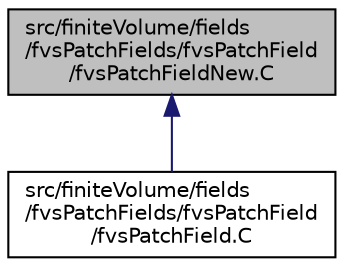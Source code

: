 digraph "src/finiteVolume/fields/fvsPatchFields/fvsPatchField/fvsPatchFieldNew.C"
{
  bgcolor="transparent";
  edge [fontname="Helvetica",fontsize="10",labelfontname="Helvetica",labelfontsize="10"];
  node [fontname="Helvetica",fontsize="10",shape=record];
  Node1 [label="src/finiteVolume/fields\l/fvsPatchFields/fvsPatchField\l/fvsPatchFieldNew.C",height=0.2,width=0.4,color="black", fillcolor="grey75", style="filled", fontcolor="black"];
  Node1 -> Node2 [dir="back",color="midnightblue",fontsize="10",style="solid",fontname="Helvetica"];
  Node2 [label="src/finiteVolume/fields\l/fvsPatchFields/fvsPatchField\l/fvsPatchField.C",height=0.2,width=0.4,color="black",URL="$a05540.html"];
}

